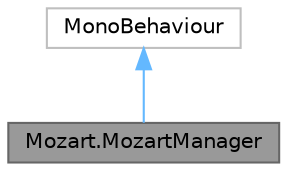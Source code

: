 digraph "Mozart.MozartManager"
{
 // LATEX_PDF_SIZE
  bgcolor="transparent";
  edge [fontname=Helvetica,fontsize=10,labelfontname=Helvetica,labelfontsize=10];
  node [fontname=Helvetica,fontsize=10,shape=box,height=0.2,width=0.4];
  Node1 [label="Mozart.MozartManager",height=0.2,width=0.4,color="gray40", fillcolor="grey60", style="filled", fontcolor="black",tooltip="The MozartManager is the brain of the entire Mozart system. You should create one of these when your ..."];
  Node2 -> Node1 [dir="back",color="steelblue1",style="solid"];
  Node2 [label="MonoBehaviour",height=0.2,width=0.4,color="grey75", fillcolor="white", style="filled",tooltip=" "];
}
